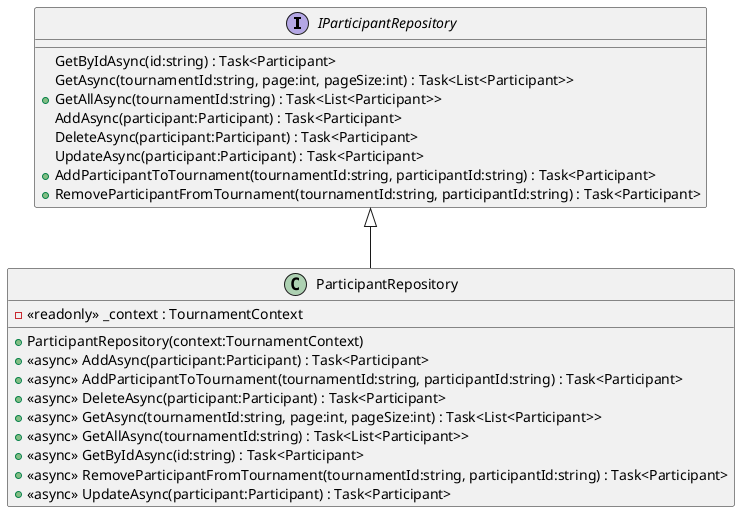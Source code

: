 @startuml
interface IParticipantRepository {
    GetByIdAsync(id:string) : Task<Participant>
    GetAsync(tournamentId:string, page:int, pageSize:int) : Task<List<Participant>>
    + GetAllAsync(tournamentId:string) : Task<List<Participant>>
    AddAsync(participant:Participant) : Task<Participant>
    DeleteAsync(participant:Participant) : Task<Participant>
    UpdateAsync(participant:Participant) : Task<Participant>
    + AddParticipantToTournament(tournamentId:string, participantId:string) : Task<Participant>
    + RemoveParticipantFromTournament(tournamentId:string, participantId:string) : Task<Participant>
}
class ParticipantRepository {
    - <<readonly>> _context : TournamentContext
    + ParticipantRepository(context:TournamentContext)
    + <<async>> AddAsync(participant:Participant) : Task<Participant>
    + <<async>> AddParticipantToTournament(tournamentId:string, participantId:string) : Task<Participant>
    + <<async>> DeleteAsync(participant:Participant) : Task<Participant>
    + <<async>> GetAsync(tournamentId:string, page:int, pageSize:int) : Task<List<Participant>>
    + <<async>> GetAllAsync(tournamentId:string) : Task<List<Participant>>
    + <<async>> GetByIdAsync(id:string) : Task<Participant>
    + <<async>> RemoveParticipantFromTournament(tournamentId:string, participantId:string) : Task<Participant>
    + <<async>> UpdateAsync(participant:Participant) : Task<Participant>
}
IParticipantRepository <|-- ParticipantRepository
@enduml
